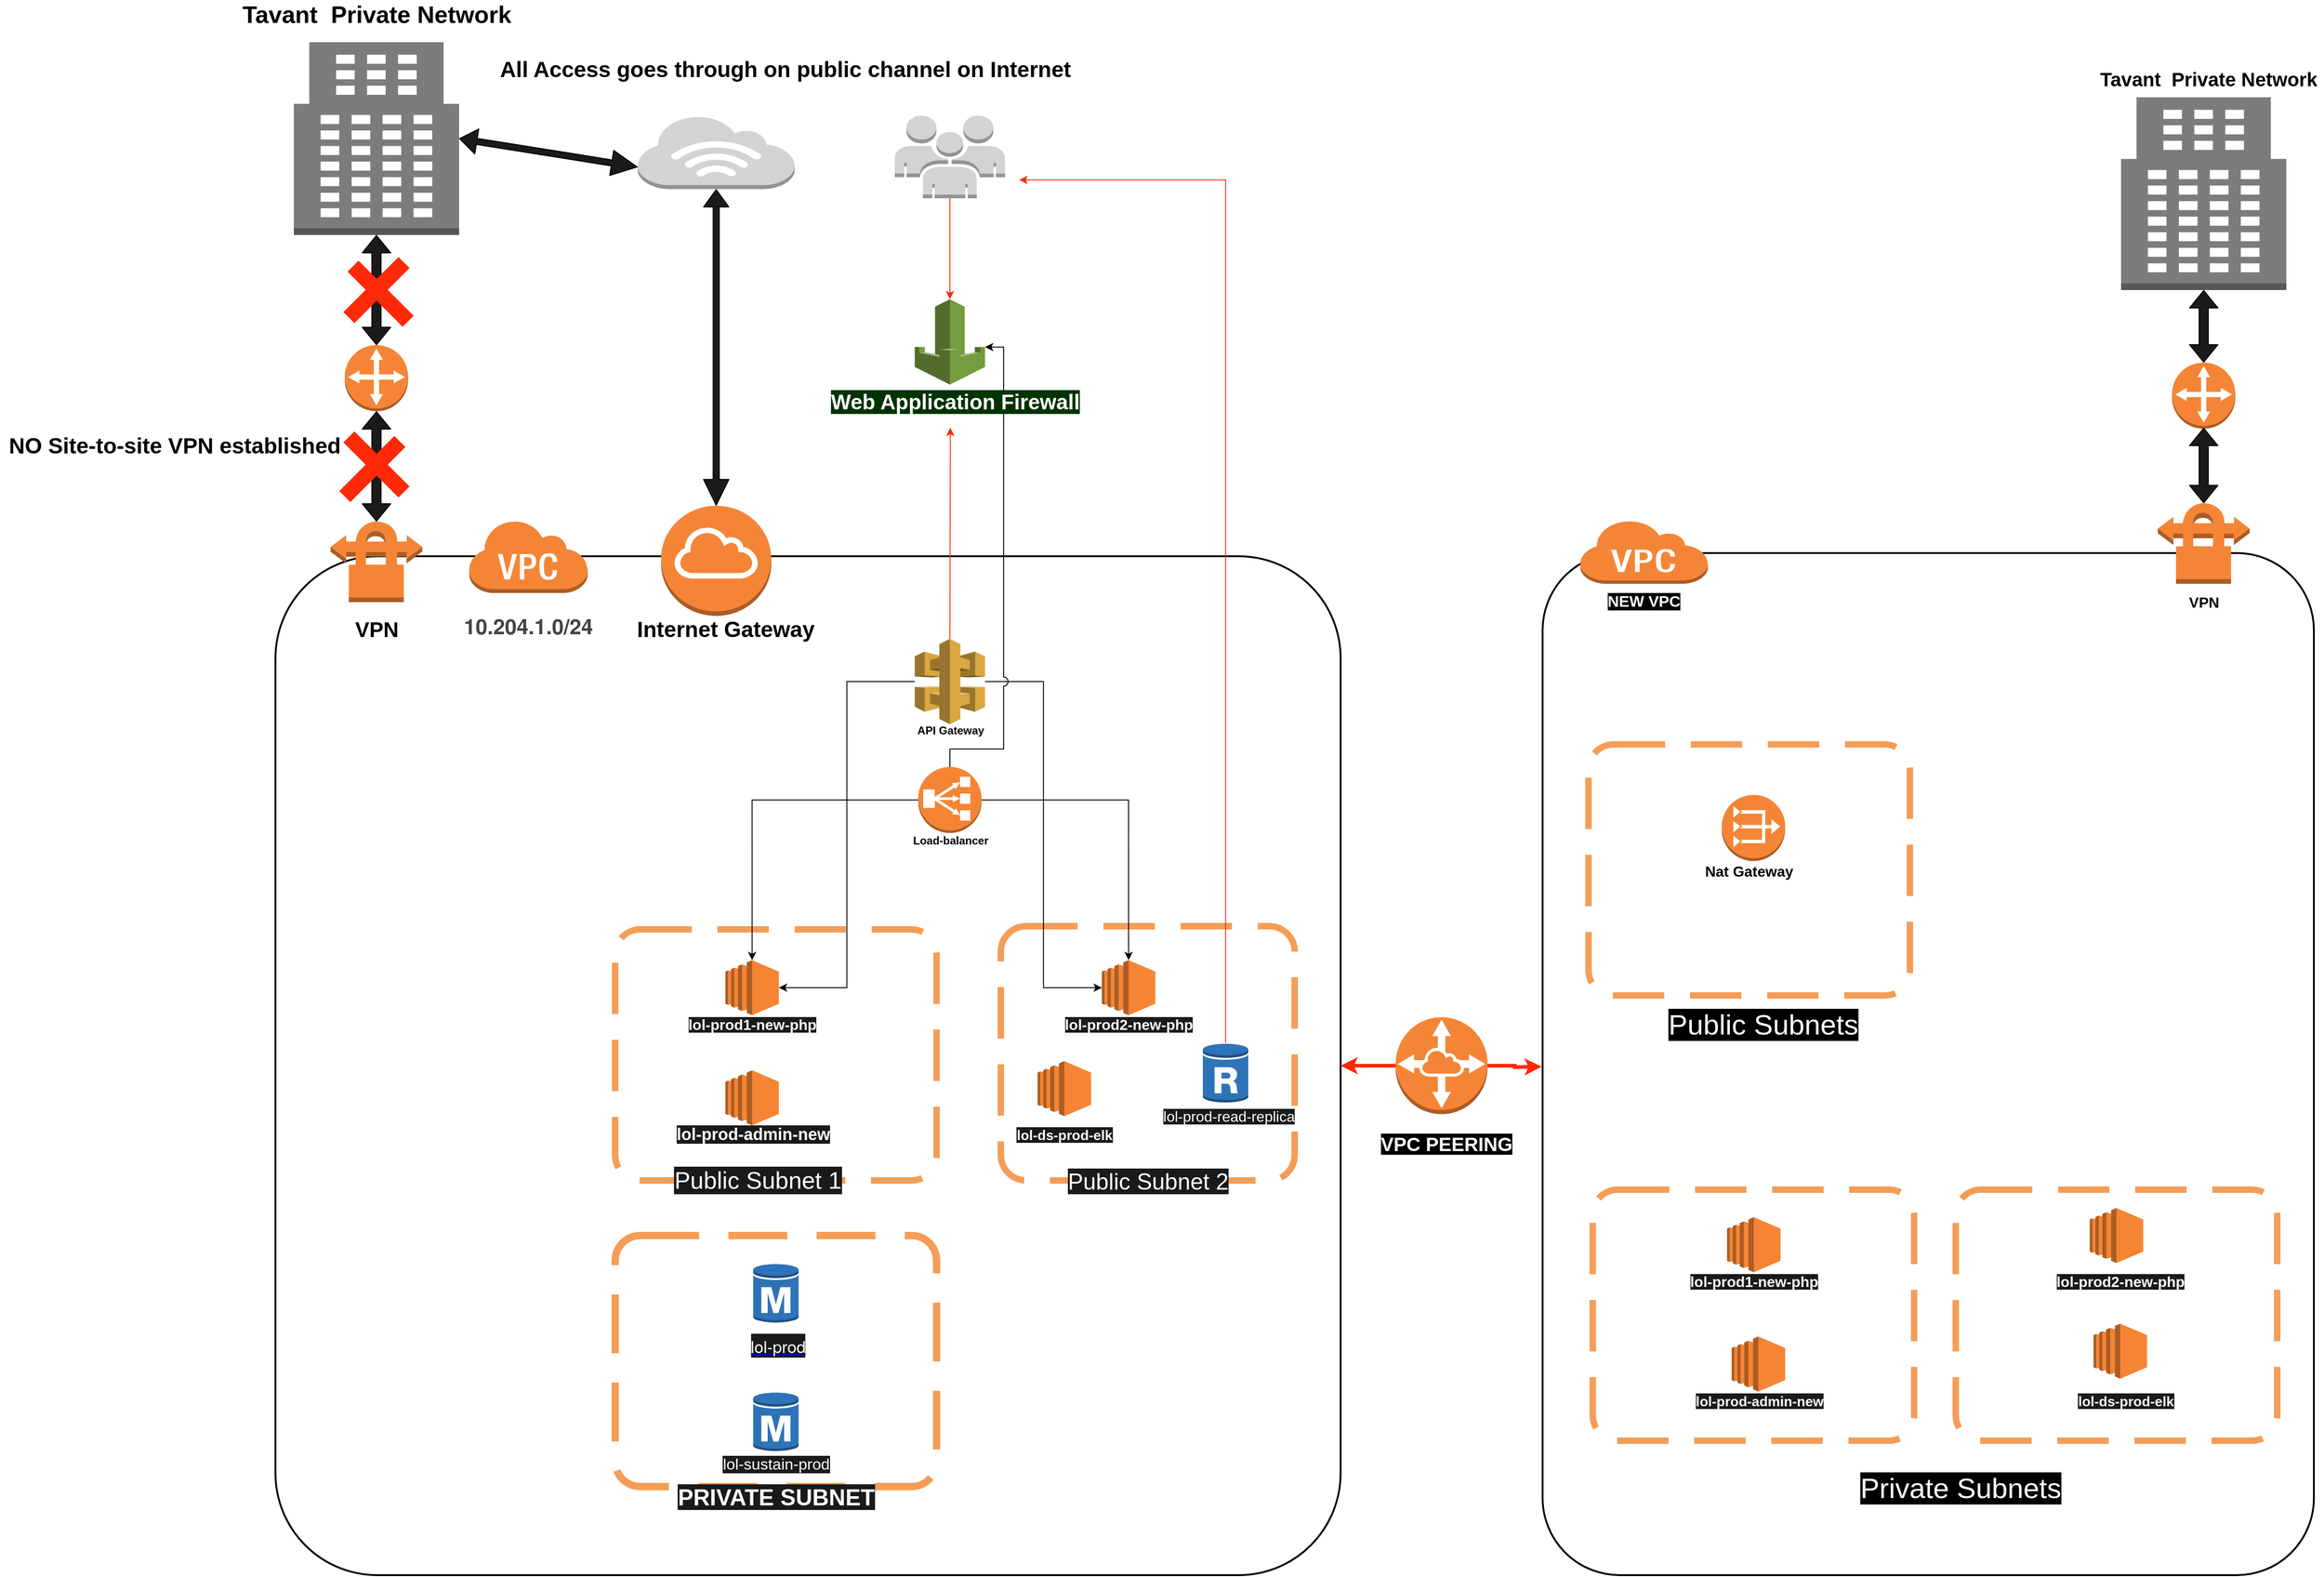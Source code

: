 <mxfile version="12.5.5" type="github">
  <diagram id="VizhE4WXQ0yg8m409w3I" name="Page-1">
    <mxGraphModel dx="4098" dy="2756" grid="1" gridSize="10" guides="1" tooltips="1" connect="1" arrows="1" fold="1" page="1" pageScale="1" pageWidth="850" pageHeight="1100" math="0" shadow="0">
      <root>
        <mxCell id="0"/>
        <mxCell id="1" parent="0"/>
        <mxCell id="-mTtcIy8Ia6xsH1GECDK-1" value="" style="rounded=1;arcSize=10;fillColor=none;gradientColor=none;strokeWidth=2;" parent="1" vertex="1">
          <mxGeometry x="-330" y="-240" width="1160" height="1110" as="geometry"/>
        </mxCell>
        <mxCell id="-mTtcIy8Ia6xsH1GECDK-21" value="" style="rounded=1;arcSize=10;dashed=1;strokeColor=#F59D56;fillColor=none;gradientColor=none;dashPattern=8 4;strokeWidth=8;" parent="1" vertex="1">
          <mxGeometry x="40" y="500" width="350" height="273.5" as="geometry"/>
        </mxCell>
        <mxCell id="-mTtcIy8Ia6xsH1GECDK-2" value="" style="rounded=1;arcSize=10;dashed=1;strokeColor=#F59D56;fillColor=none;gradientColor=none;dashPattern=8 4;strokeWidth=7;" parent="1" vertex="1">
          <mxGeometry x="40" y="166.5" width="350" height="273.5" as="geometry"/>
        </mxCell>
        <mxCell id="-mTtcIy8Ia6xsH1GECDK-3" value="" style="rounded=1;arcSize=10;dashed=1;strokeColor=#F59D56;fillColor=none;gradientColor=none;dashPattern=8 4;strokeWidth=7;" parent="1" vertex="1">
          <mxGeometry x="460" y="163" width="320" height="277" as="geometry"/>
        </mxCell>
        <mxCell id="-mTtcIy8Ia6xsH1GECDK-6" value="" style="outlineConnect=0;dashed=0;verticalLabelPosition=bottom;verticalAlign=top;align=center;html=1;shape=mxgraph.aws3.rds_db_instance;fillColor=#2E73B8;gradientColor=none;" parent="1" vertex="1">
          <mxGeometry x="190.25" y="530" width="49.5" height="66" as="geometry"/>
        </mxCell>
        <mxCell id="-mTtcIy8Ia6xsH1GECDK-11" value="&lt;font style=&quot;background-color: rgb(26 , 26 , 26) ; font-size: 26px&quot; color=&quot;#ffffff&quot;&gt;Public Subnet 1&lt;/font&gt;" style="text;html=1;align=center;verticalAlign=middle;resizable=0;points=[];autosize=1;" parent="1" vertex="1">
          <mxGeometry x="95" y="430" width="200" height="20" as="geometry"/>
        </mxCell>
        <mxCell id="-mTtcIy8Ia6xsH1GECDK-12" value="&lt;font style=&quot;background-color: rgb(26 , 26 , 26) ; font-size: 25px&quot; color=&quot;#ffffff&quot;&gt;Public Subnet 2&lt;/font&gt;" style="text;html=1;align=center;verticalAlign=middle;resizable=0;points=[];autosize=1;" parent="1" vertex="1">
          <mxGeometry x="525" y="430" width="190" height="20" as="geometry"/>
        </mxCell>
        <mxCell id="-mTtcIy8Ia6xsH1GECDK-13" value="" style="outlineConnect=0;dashed=0;verticalLabelPosition=bottom;verticalAlign=top;align=center;html=1;shape=mxgraph.aws3.ec2;fillColor=#F58534;gradientColor=none;" parent="1" vertex="1">
          <mxGeometry x="160" y="320" width="58.25" height="60" as="geometry"/>
        </mxCell>
        <mxCell id="-mTtcIy8Ia6xsH1GECDK-14" value="" style="outlineConnect=0;dashed=0;verticalLabelPosition=bottom;verticalAlign=top;align=center;html=1;shape=mxgraph.aws3.ec2;fillColor=#F58534;gradientColor=none;" parent="1" vertex="1">
          <mxGeometry x="160" y="200" width="58.25" height="60" as="geometry"/>
        </mxCell>
        <mxCell id="-mTtcIy8Ia6xsH1GECDK-15" value="" style="outlineConnect=0;dashed=0;verticalLabelPosition=bottom;verticalAlign=top;align=center;html=1;shape=mxgraph.aws3.ec2;fillColor=#F58534;gradientColor=none;" parent="1" vertex="1">
          <mxGeometry x="500" y="310" width="58.25" height="60" as="geometry"/>
        </mxCell>
        <mxCell id="-mTtcIy8Ia6xsH1GECDK-16" value="" style="outlineConnect=0;dashed=0;verticalLabelPosition=bottom;verticalAlign=top;align=center;html=1;shape=mxgraph.aws3.ec2;fillColor=#F58534;gradientColor=none;" parent="1" vertex="1">
          <mxGeometry x="570" y="200" width="58.25" height="60" as="geometry"/>
        </mxCell>
        <mxCell id="-mTtcIy8Ia6xsH1GECDK-17" value="&lt;b&gt;&lt;font style=&quot;font-size: 15px ; background-color: rgb(26 , 26 , 26)&quot; color=&quot;#ffffff&quot;&gt;lol-ds-prod-elk&lt;/font&gt;&lt;/b&gt;" style="text;html=1;align=center;verticalAlign=middle;resizable=0;points=[];autosize=1;" parent="1" vertex="1">
          <mxGeometry x="469.13" y="380" width="120" height="20" as="geometry"/>
        </mxCell>
        <mxCell id="-mTtcIy8Ia6xsH1GECDK-18" value="&lt;b&gt;&lt;font style=&quot;background-color: rgb(26 , 26 , 26) ; font-size: 18px&quot; color=&quot;#ffffff&quot;&gt;lol-prod-admin-new&lt;/font&gt;&lt;/b&gt;" style="text;html=1;align=center;verticalAlign=middle;resizable=0;points=[];autosize=1;" parent="1" vertex="1">
          <mxGeometry x="100" y="380" width="180" height="20" as="geometry"/>
        </mxCell>
        <mxCell id="-mTtcIy8Ia6xsH1GECDK-19" value="&lt;b&gt;&lt;font style=&quot;font-size: 16px ; background-color: rgb(26 , 26 , 26)&quot; color=&quot;#ffffff&quot;&gt;lol-prod1-new-php&lt;/font&gt;&lt;/b&gt;" style="text;html=1;align=center;verticalAlign=middle;resizable=0;points=[];autosize=1;" parent="1" vertex="1">
          <mxGeometry x="109.13" y="260" width="160" height="20" as="geometry"/>
        </mxCell>
        <mxCell id="-mTtcIy8Ia6xsH1GECDK-20" value="&lt;b&gt;&lt;font style=&quot;font-size: 16px ; background-color: rgb(26 , 26 , 26)&quot; color=&quot;#ffffff&quot;&gt;lol-prod2-new-php&lt;/font&gt;&lt;/b&gt;" style="text;html=1;align=center;verticalAlign=middle;resizable=0;points=[];autosize=1;" parent="1" vertex="1">
          <mxGeometry x="519.12" y="260" width="160" height="20" as="geometry"/>
        </mxCell>
        <mxCell id="-mTtcIy8Ia6xsH1GECDK-22" value="" style="outlineConnect=0;dashed=0;verticalLabelPosition=bottom;verticalAlign=top;align=center;html=1;shape=mxgraph.aws3.rds_db_instance;fillColor=#2E73B8;gradientColor=none;" parent="1" vertex="1">
          <mxGeometry x="190.25" y="670" width="49.5" height="66" as="geometry"/>
        </mxCell>
        <mxCell id="-mTtcIy8Ia6xsH1GECDK-81" style="edgeStyle=orthogonalEdgeStyle;rounded=0;jumpStyle=arc;jumpSize=10;orthogonalLoop=1;jettySize=auto;html=1;strokeColor=#FF2908;strokeWidth=1;fillColor=#1A1A1A;" parent="1" source="-mTtcIy8Ia6xsH1GECDK-23" edge="1">
          <mxGeometry relative="1" as="geometry">
            <mxPoint x="480" y="-650" as="targetPoint"/>
            <Array as="points">
              <mxPoint x="705" y="-650"/>
              <mxPoint x="480" y="-650"/>
            </Array>
          </mxGeometry>
        </mxCell>
        <mxCell id="-mTtcIy8Ia6xsH1GECDK-23" value="" style="outlineConnect=0;dashed=0;verticalLabelPosition=bottom;verticalAlign=top;align=center;html=1;shape=mxgraph.aws3.rds_db_instance_read_replica;fillColor=#2E73B8;gradientColor=none;" parent="1" vertex="1">
          <mxGeometry x="680" y="290" width="49.5" height="66" as="geometry"/>
        </mxCell>
        <mxCell id="-mTtcIy8Ia6xsH1GECDK-30" style="edgeStyle=orthogonalEdgeStyle;rounded=0;orthogonalLoop=1;jettySize=auto;html=1;entryX=1;entryY=0.5;entryDx=0;entryDy=0;entryPerimeter=0;" parent="1" source="-mTtcIy8Ia6xsH1GECDK-24" target="-mTtcIy8Ia6xsH1GECDK-14" edge="1">
          <mxGeometry relative="1" as="geometry"/>
        </mxCell>
        <mxCell id="-mTtcIy8Ia6xsH1GECDK-31" style="edgeStyle=orthogonalEdgeStyle;rounded=0;orthogonalLoop=1;jettySize=auto;html=1;entryX=0;entryY=0.5;entryDx=0;entryDy=0;entryPerimeter=0;jumpStyle=arc;jumpSize=10;" parent="1" source="-mTtcIy8Ia6xsH1GECDK-24" target="-mTtcIy8Ia6xsH1GECDK-16" edge="1">
          <mxGeometry relative="1" as="geometry"/>
        </mxCell>
        <mxCell id="-mTtcIy8Ia6xsH1GECDK-104" style="edgeStyle=orthogonalEdgeStyle;rounded=0;jumpStyle=arc;jumpSize=10;orthogonalLoop=1;jettySize=auto;html=1;strokeColor=#FF2908;strokeWidth=1;fillColor=#1A1A1A;" parent="1" source="-mTtcIy8Ia6xsH1GECDK-24" edge="1">
          <mxGeometry relative="1" as="geometry">
            <mxPoint x="405" y="-380" as="targetPoint"/>
          </mxGeometry>
        </mxCell>
        <mxCell id="-mTtcIy8Ia6xsH1GECDK-24" value="" style="outlineConnect=0;dashed=0;verticalLabelPosition=bottom;verticalAlign=top;align=center;html=1;shape=mxgraph.aws3.api_gateway;fillColor=#D9A741;gradientColor=none;" parent="1" vertex="1">
          <mxGeometry x="366.25" y="-150" width="76.5" height="93" as="geometry"/>
        </mxCell>
        <mxCell id="-mTtcIy8Ia6xsH1GECDK-28" style="edgeStyle=orthogonalEdgeStyle;rounded=0;orthogonalLoop=1;jettySize=auto;html=1;entryX=0.5;entryY=0;entryDx=0;entryDy=0;entryPerimeter=0;" parent="1" source="-mTtcIy8Ia6xsH1GECDK-26" target="-mTtcIy8Ia6xsH1GECDK-16" edge="1">
          <mxGeometry relative="1" as="geometry"/>
        </mxCell>
        <mxCell id="-mTtcIy8Ia6xsH1GECDK-29" style="edgeStyle=orthogonalEdgeStyle;rounded=0;orthogonalLoop=1;jettySize=auto;html=1;entryX=0.5;entryY=0;entryDx=0;entryDy=0;entryPerimeter=0;" parent="1" source="-mTtcIy8Ia6xsH1GECDK-26" target="-mTtcIy8Ia6xsH1GECDK-14" edge="1">
          <mxGeometry relative="1" as="geometry"/>
        </mxCell>
        <mxCell id="-mTtcIy8Ia6xsH1GECDK-33" style="edgeStyle=orthogonalEdgeStyle;rounded=0;jumpStyle=arc;jumpSize=10;orthogonalLoop=1;jettySize=auto;html=1;entryX=1;entryY=0.56;entryDx=0;entryDy=0;entryPerimeter=0;" parent="1" source="-mTtcIy8Ia6xsH1GECDK-26" target="-mTtcIy8Ia6xsH1GECDK-102" edge="1">
          <mxGeometry relative="1" as="geometry">
            <mxPoint x="470" y="-380" as="targetPoint"/>
            <Array as="points">
              <mxPoint x="405" y="-30"/>
              <mxPoint x="463" y="-30"/>
              <mxPoint x="463" y="-468"/>
            </Array>
          </mxGeometry>
        </mxCell>
        <mxCell id="-mTtcIy8Ia6xsH1GECDK-26" value="" style="outlineConnect=0;dashed=0;verticalLabelPosition=bottom;verticalAlign=top;align=center;html=1;shape=mxgraph.aws3.classic_load_balancer;fillColor=#F58534;gradientColor=none;" parent="1" vertex="1">
          <mxGeometry x="370" y="-10.5" width="69" height="72" as="geometry"/>
        </mxCell>
        <mxCell id="-mTtcIy8Ia6xsH1GECDK-105" style="edgeStyle=orthogonalEdgeStyle;rounded=0;jumpStyle=arc;jumpSize=10;orthogonalLoop=1;jettySize=auto;html=1;entryX=0.5;entryY=0;entryDx=0;entryDy=0;entryPerimeter=0;strokeColor=#FF2908;strokeWidth=1;fillColor=#1A1A1A;" parent="1" source="-mTtcIy8Ia6xsH1GECDK-36" target="-mTtcIy8Ia6xsH1GECDK-102" edge="1">
          <mxGeometry relative="1" as="geometry"/>
        </mxCell>
        <mxCell id="-mTtcIy8Ia6xsH1GECDK-36" value="" style="outlineConnect=0;dashed=0;verticalLabelPosition=bottom;verticalAlign=top;align=center;html=1;shape=mxgraph.aws3.users;fillColor=#D2D3D3;gradientColor=none;" parent="1" vertex="1">
          <mxGeometry x="344.5" y="-720" width="120" height="90" as="geometry"/>
        </mxCell>
        <mxCell id="-mTtcIy8Ia6xsH1GECDK-37" value="&lt;b&gt;API Gateway&lt;/b&gt;" style="text;html=1;align=center;verticalAlign=middle;resizable=0;points=[];autosize=1;" parent="1" vertex="1">
          <mxGeometry x="359.5" y="-60" width="90" height="20" as="geometry"/>
        </mxCell>
        <mxCell id="-mTtcIy8Ia6xsH1GECDK-38" value="&lt;b&gt;Load-balancer&lt;/b&gt;" style="text;html=1;align=center;verticalAlign=middle;resizable=0;points=[];autosize=1;" parent="1" vertex="1">
          <mxGeometry x="354.5" y="60" width="100" height="20" as="geometry"/>
        </mxCell>
        <mxCell id="-mTtcIy8Ia6xsH1GECDK-41" value="" style="outlineConnect=0;dashed=0;verticalLabelPosition=bottom;verticalAlign=top;align=center;html=1;shape=mxgraph.aws3.office_building;fillColor=#7D7C7C;gradientColor=none;" parent="1" vertex="1">
          <mxGeometry x="-310" y="-800" width="180" height="210" as="geometry"/>
        </mxCell>
        <mxCell id="-mTtcIy8Ia6xsH1GECDK-42" value="&lt;font size=&quot;1&quot;&gt;&lt;b style=&quot;font-size: 26px&quot;&gt;Tavant&amp;nbsp; Private Network&lt;/b&gt;&lt;/font&gt;" style="text;html=1;align=center;verticalAlign=middle;resizable=0;points=[];autosize=1;" parent="1" vertex="1">
          <mxGeometry x="-375" y="-845" width="310" height="30" as="geometry"/>
        </mxCell>
        <mxCell id="-mTtcIy8Ia6xsH1GECDK-43" value="" style="outlineConnect=0;dashed=0;verticalLabelPosition=bottom;verticalAlign=top;align=center;html=1;shape=mxgraph.aws3.vpn_connection;fillColor=#F58536;gradientColor=none;" parent="1" vertex="1">
          <mxGeometry x="-270" y="-280" width="100" height="90" as="geometry"/>
        </mxCell>
        <mxCell id="-mTtcIy8Ia6xsH1GECDK-44" value="" style="shape=flexArrow;endArrow=classic;startArrow=classic;html=1;entryX=0.5;entryY=0.025;entryDx=0;entryDy=0;entryPerimeter=0;fillColor=#1A1A1A;" parent="1" source="-mTtcIy8Ia6xsH1GECDK-56" target="-mTtcIy8Ia6xsH1GECDK-43" edge="1">
          <mxGeometry width="50" height="50" relative="1" as="geometry">
            <mxPoint x="-220" y="-440" as="sourcePoint"/>
            <mxPoint x="-330" y="-430" as="targetPoint"/>
          </mxGeometry>
        </mxCell>
        <mxCell id="-mTtcIy8Ia6xsH1GECDK-45" value="" style="endArrow=none;html=1;strokeColor=#FF2908;strokeWidth=17;" parent="1" edge="1">
          <mxGeometry width="50" height="50" relative="1" as="geometry">
            <mxPoint x="-254.5" y="-305" as="sourcePoint"/>
            <mxPoint x="-194.5" y="-365" as="targetPoint"/>
          </mxGeometry>
        </mxCell>
        <mxCell id="-mTtcIy8Ia6xsH1GECDK-46" value="" style="endArrow=none;html=1;strokeColor=#FF2908;strokeWidth=17;" parent="1" edge="1">
          <mxGeometry width="50" height="50" relative="1" as="geometry">
            <mxPoint x="-250" y="-370" as="sourcePoint"/>
            <mxPoint x="-190" y="-310" as="targetPoint"/>
          </mxGeometry>
        </mxCell>
        <mxCell id="-mTtcIy8Ia6xsH1GECDK-47" value="" style="outlineConnect=0;dashed=0;verticalLabelPosition=bottom;verticalAlign=top;align=center;html=1;shape=mxgraph.aws3.internet_gateway;fillColor=#F58536;gradientColor=none;" parent="1" vertex="1">
          <mxGeometry x="90" y="-295" width="120" height="120" as="geometry"/>
        </mxCell>
        <mxCell id="-mTtcIy8Ia6xsH1GECDK-48" value="" style="outlineConnect=0;dashed=0;verticalLabelPosition=bottom;verticalAlign=top;align=center;html=1;shape=mxgraph.aws3.internet_3;fillColor=#D2D3D3;gradientColor=none;" parent="1" vertex="1">
          <mxGeometry x="64.56" y="-720" width="170.87" height="80" as="geometry"/>
        </mxCell>
        <mxCell id="-mTtcIy8Ia6xsH1GECDK-49" value="" style="shape=flexArrow;endArrow=classic;startArrow=classic;html=1;entryX=0;entryY=0.7;entryDx=0;entryDy=0;entryPerimeter=0;fillColor=#1A1A1A;width=6.667;endSize=9.083;exitX=1;exitY=0.5;exitDx=0;exitDy=0;exitPerimeter=0;" parent="1" source="-mTtcIy8Ia6xsH1GECDK-41" target="-mTtcIy8Ia6xsH1GECDK-48" edge="1">
          <mxGeometry width="50" height="50" relative="1" as="geometry">
            <mxPoint x="-10" y="-631.33" as="sourcePoint"/>
            <mxPoint x="-10" y="-469.08" as="targetPoint"/>
          </mxGeometry>
        </mxCell>
        <mxCell id="-mTtcIy8Ia6xsH1GECDK-50" value="" style="shape=flexArrow;endArrow=classic;startArrow=classic;html=1;entryX=0.5;entryY=0;entryDx=0;entryDy=0;entryPerimeter=0;fillColor=#1A1A1A;width=6.667;endSize=9.083;exitX=0.5;exitY=1;exitDx=0;exitDy=0;exitPerimeter=0;" parent="1" source="-mTtcIy8Ia6xsH1GECDK-48" target="-mTtcIy8Ia6xsH1GECDK-47" edge="1">
          <mxGeometry width="50" height="50" relative="1" as="geometry">
            <mxPoint x="-100" y="-350" as="sourcePoint"/>
            <mxPoint x="150.75" y="-347.2" as="targetPoint"/>
          </mxGeometry>
        </mxCell>
        <mxCell id="-mTtcIy8Ia6xsH1GECDK-51" value="&lt;b&gt;&lt;font style=&quot;font-size: 24px&quot;&gt;NO Site-to-site VPN established&lt;/font&gt;&lt;/b&gt;" style="text;html=1;align=center;verticalAlign=middle;resizable=0;points=[];autosize=1;" parent="1" vertex="1">
          <mxGeometry x="-630" y="-370" width="380" height="20" as="geometry"/>
        </mxCell>
        <mxCell id="-mTtcIy8Ia6xsH1GECDK-52" value="&lt;b&gt;&lt;font style=&quot;font-size: 24px&quot;&gt;All Access goes through on public channel on Internet&lt;/font&gt;&lt;/b&gt;" style="text;html=1;align=center;verticalAlign=middle;resizable=0;points=[];autosize=1;" parent="1" vertex="1">
          <mxGeometry x="-95" y="-780" width="640" height="20" as="geometry"/>
        </mxCell>
        <mxCell id="-mTtcIy8Ia6xsH1GECDK-55" value="&lt;b&gt;&lt;font style=&quot;font-size: 24px&quot;&gt;Internet Gateway&lt;/font&gt;&lt;/b&gt;" style="text;html=1;align=center;verticalAlign=middle;resizable=0;points=[];autosize=1;" parent="1" vertex="1">
          <mxGeometry x="55" y="-170" width="210" height="20" as="geometry"/>
        </mxCell>
        <mxCell id="-mTtcIy8Ia6xsH1GECDK-56" value="" style="outlineConnect=0;dashed=0;verticalLabelPosition=bottom;verticalAlign=top;align=center;html=1;shape=mxgraph.aws3.customer_gateway;fillColor=#F58536;gradientColor=none;" parent="1" vertex="1">
          <mxGeometry x="-254.5" y="-470" width="69" height="72" as="geometry"/>
        </mxCell>
        <mxCell id="-mTtcIy8Ia6xsH1GECDK-57" value="&lt;b&gt;&lt;font style=&quot;font-size: 23px&quot;&gt;VPN&lt;/font&gt;&lt;/b&gt;" style="text;html=1;align=center;verticalAlign=middle;resizable=0;points=[];autosize=1;" parent="1" vertex="1">
          <mxGeometry x="-250" y="-170" width="60" height="20" as="geometry"/>
        </mxCell>
        <mxCell id="-mTtcIy8Ia6xsH1GECDK-58" value="" style="shape=flexArrow;endArrow=classic;startArrow=classic;html=1;entryX=0.5;entryY=0;entryDx=0;entryDy=0;entryPerimeter=0;fillColor=#1A1A1A;exitX=0.5;exitY=1;exitDx=0;exitDy=0;exitPerimeter=0;" parent="1" source="-mTtcIy8Ia6xsH1GECDK-41" target="-mTtcIy8Ia6xsH1GECDK-56" edge="1">
          <mxGeometry width="50" height="50" relative="1" as="geometry">
            <mxPoint x="-220.83" y="-762.25" as="sourcePoint"/>
            <mxPoint x="-220.83" y="-600" as="targetPoint"/>
          </mxGeometry>
        </mxCell>
        <mxCell id="-mTtcIy8Ia6xsH1GECDK-59" value="" style="endArrow=none;html=1;strokeColor=#FF2908;strokeWidth=17;" parent="1" edge="1">
          <mxGeometry width="50" height="50" relative="1" as="geometry">
            <mxPoint x="-250" y="-500" as="sourcePoint"/>
            <mxPoint x="-190" y="-560" as="targetPoint"/>
          </mxGeometry>
        </mxCell>
        <mxCell id="-mTtcIy8Ia6xsH1GECDK-60" value="" style="endArrow=none;html=1;strokeColor=#FF2908;strokeWidth=17;" parent="1" edge="1">
          <mxGeometry width="50" height="50" relative="1" as="geometry">
            <mxPoint x="-245.5" y="-556" as="sourcePoint"/>
            <mxPoint x="-185.5" y="-496" as="targetPoint"/>
          </mxGeometry>
        </mxCell>
        <mxCell id="-mTtcIy8Ia6xsH1GECDK-63" value="" style="dashed=0;html=1;shape=mxgraph.aws3.virtual_private_cloud;fillColor=#F58536;gradientColor=none;dashed=0;" parent="1" vertex="1">
          <mxGeometry x="-120" y="-280" width="130" height="80" as="geometry"/>
        </mxCell>
        <mxCell id="-mTtcIy8Ia6xsH1GECDK-65" value="&lt;a class=&quot;awsui-util-ml-m&quot; href=&quot;https://console.aws.amazon.com/rds/home?region=us-east-1#database:id=lol-prod;is-cluster=false&quot; style=&quot;border-radius: 2px ; padding: 0px ; cursor: pointer ; margin-left: 1.5rem ; font-family: &amp;#34;amazon ember&amp;#34; , &amp;#34;helvetica neue&amp;#34; , &amp;#34;roboto&amp;#34; , &amp;#34;arial&amp;#34; , sans-serif&quot;&gt;&lt;font color=&quot;#ffffff&quot; style=&quot;background-color: rgb(26 , 26 , 26) ; font-size: 18px&quot;&gt;lol-prod&lt;/font&gt;&lt;/a&gt;" style="text;html=1;align=center;verticalAlign=middle;resizable=0;points=[];autosize=1;" parent="1" vertex="1">
          <mxGeometry x="155" y="610" width="100" height="20" as="geometry"/>
        </mxCell>
        <mxCell id="-mTtcIy8Ia6xsH1GECDK-66" value="&lt;font color=&quot;#ffffff&quot; style=&quot;background-color: rgb(26 , 26 , 26) ; font-size: 17px&quot;&gt;lol-sustain-prod&lt;/font&gt;" style="text;html=1;align=center;verticalAlign=middle;resizable=0;points=[];autosize=1;" parent="1" vertex="1">
          <mxGeometry x="150" y="740" width="130" height="20" as="geometry"/>
        </mxCell>
        <mxCell id="-mTtcIy8Ia6xsH1GECDK-67" value="&lt;font style=&quot;background-color: rgb(26 , 26 , 26) ; font-size: 16px&quot; color=&quot;#ffffff&quot;&gt;lol-prod-read-replica&lt;/font&gt;" style="text;html=1;align=center;verticalAlign=middle;resizable=0;points=[];autosize=1;" parent="1" vertex="1">
          <mxGeometry x="628.25" y="360" width="160" height="20" as="geometry"/>
        </mxCell>
        <mxCell id="-mTtcIy8Ia6xsH1GECDK-68" value="" style="rounded=1;arcSize=10;dashed=0;fillColor=none;gradientColor=none;strokeWidth=2;" parent="1" vertex="1">
          <mxGeometry x="1050" y="-243.5" width="840" height="1113.5" as="geometry"/>
        </mxCell>
        <mxCell id="-mTtcIy8Ia6xsH1GECDK-69" value="" style="dashed=0;html=1;shape=mxgraph.aws3.virtual_private_cloud;fillColor=#F58536;gradientColor=none;dashed=0;" parent="1" vertex="1">
          <mxGeometry x="1090" y="-280" width="140" height="70" as="geometry"/>
        </mxCell>
        <mxCell id="-mTtcIy8Ia6xsH1GECDK-72" style="edgeStyle=orthogonalEdgeStyle;rounded=0;jumpStyle=arc;jumpSize=10;orthogonalLoop=1;jettySize=auto;html=1;strokeColor=#FF2908;strokeWidth=4;fillColor=#1A1A1A;" parent="1" source="-mTtcIy8Ia6xsH1GECDK-70" target="-mTtcIy8Ia6xsH1GECDK-1" edge="1">
          <mxGeometry relative="1" as="geometry"/>
        </mxCell>
        <mxCell id="-mTtcIy8Ia6xsH1GECDK-74" value="" style="edgeStyle=orthogonalEdgeStyle;rounded=0;jumpStyle=arc;jumpSize=10;orthogonalLoop=1;jettySize=auto;html=1;strokeColor=#FF2908;strokeWidth=4;fillColor=#1A1A1A;" parent="1" source="-mTtcIy8Ia6xsH1GECDK-70" edge="1">
          <mxGeometry relative="1" as="geometry">
            <mxPoint x="1049" y="316" as="targetPoint"/>
          </mxGeometry>
        </mxCell>
        <mxCell id="-mTtcIy8Ia6xsH1GECDK-70" value="" style="outlineConnect=0;dashed=0;verticalLabelPosition=bottom;verticalAlign=top;align=center;html=1;shape=mxgraph.aws3.vpc_peering;fillColor=#F58536;gradientColor=none;" parent="1" vertex="1">
          <mxGeometry x="890" y="262.25" width="100" height="105.5" as="geometry"/>
        </mxCell>
        <mxCell id="-mTtcIy8Ia6xsH1GECDK-76" value="&lt;b&gt;&lt;font style=&quot;font-size: 21px ; background-color: rgb(0 , 0 , 0)&quot; color=&quot;#ffffff&quot;&gt;VPC PEERING&lt;/font&gt;&lt;/b&gt;" style="text;html=1;align=center;verticalAlign=middle;resizable=0;points=[];autosize=1;" parent="1" vertex="1">
          <mxGeometry x="865" y="390" width="160" height="20" as="geometry"/>
        </mxCell>
        <mxCell id="-mTtcIy8Ia6xsH1GECDK-78" value="" style="rounded=1;arcSize=10;dashed=1;strokeColor=#F59D56;fillColor=none;gradientColor=none;dashPattern=8 4;strokeWidth=7;" parent="1" vertex="1">
          <mxGeometry x="1104.63" y="450" width="350" height="273.5" as="geometry"/>
        </mxCell>
        <mxCell id="-mTtcIy8Ia6xsH1GECDK-79" value="" style="rounded=1;arcSize=10;dashed=1;strokeColor=#F59D56;fillColor=none;gradientColor=none;dashPattern=8 4;strokeWidth=7;" parent="1" vertex="1">
          <mxGeometry x="1500" y="450" width="350" height="273.5" as="geometry"/>
        </mxCell>
        <mxCell id="-mTtcIy8Ia6xsH1GECDK-80" value="&lt;b&gt;&lt;font style=&quot;background-color: rgb(26 , 26 , 26) ; font-size: 25px&quot; color=&quot;#ffffff&quot;&gt;PRIVATE SUBNET&lt;/font&gt;&lt;/b&gt;" style="text;html=1;align=center;verticalAlign=middle;resizable=0;points=[];autosize=1;" parent="1" vertex="1">
          <mxGeometry x="100" y="773.5" width="230" height="20" as="geometry"/>
        </mxCell>
        <mxCell id="-mTtcIy8Ia6xsH1GECDK-82" value="" style="outlineConnect=0;dashed=0;verticalLabelPosition=bottom;verticalAlign=top;align=center;html=1;shape=mxgraph.aws3.ec2;fillColor=#F58534;gradientColor=none;" parent="1" vertex="1">
          <mxGeometry x="1645.87" y="470" width="58.25" height="60" as="geometry"/>
        </mxCell>
        <mxCell id="-mTtcIy8Ia6xsH1GECDK-83" value="&lt;b&gt;&lt;font style=&quot;font-size: 16px ; background-color: rgb(26 , 26 , 26)&quot; color=&quot;#ffffff&quot;&gt;lol-prod2-new-php&lt;/font&gt;&lt;/b&gt;" style="text;html=1;align=center;verticalAlign=middle;resizable=0;points=[];autosize=1;" parent="1" vertex="1">
          <mxGeometry x="1599.13" y="540" width="160" height="20" as="geometry"/>
        </mxCell>
        <mxCell id="-mTtcIy8Ia6xsH1GECDK-85" value="" style="outlineConnect=0;dashed=0;verticalLabelPosition=bottom;verticalAlign=top;align=center;html=1;shape=mxgraph.aws3.ec2;fillColor=#F58534;gradientColor=none;" parent="1" vertex="1">
          <mxGeometry x="1250.88" y="480" width="58.25" height="60" as="geometry"/>
        </mxCell>
        <mxCell id="-mTtcIy8Ia6xsH1GECDK-86" value="&lt;b&gt;&lt;font style=&quot;font-size: 16px ; background-color: rgb(26 , 26 , 26)&quot; color=&quot;#ffffff&quot;&gt;lol-prod1-new-php&lt;/font&gt;&lt;/b&gt;" style="text;html=1;align=center;verticalAlign=middle;resizable=0;points=[];autosize=1;" parent="1" vertex="1">
          <mxGeometry x="1200" y="540" width="160" height="20" as="geometry"/>
        </mxCell>
        <mxCell id="-mTtcIy8Ia6xsH1GECDK-89" value="" style="outlineConnect=0;dashed=0;verticalLabelPosition=bottom;verticalAlign=top;align=center;html=1;shape=mxgraph.aws3.ec2;fillColor=#F58534;gradientColor=none;" parent="1" vertex="1">
          <mxGeometry x="1255.88" y="610" width="58.25" height="60" as="geometry"/>
        </mxCell>
        <mxCell id="-mTtcIy8Ia6xsH1GECDK-90" value="&lt;b&gt;&lt;font style=&quot;font-size: 15px ; background-color: rgb(26 , 26 , 26)&quot; color=&quot;#ffffff&quot;&gt;lol-prod-admin-new&lt;/font&gt;&lt;/b&gt;" style="text;html=1;align=center;verticalAlign=middle;resizable=0;points=[];autosize=1;" parent="1" vertex="1">
          <mxGeometry x="1210.88" y="670" width="150" height="20" as="geometry"/>
        </mxCell>
        <mxCell id="-mTtcIy8Ia6xsH1GECDK-91" value="" style="outlineConnect=0;dashed=0;verticalLabelPosition=bottom;verticalAlign=top;align=center;html=1;shape=mxgraph.aws3.ec2;fillColor=#F58534;gradientColor=none;" parent="1" vertex="1">
          <mxGeometry x="1650" y="596" width="58.25" height="60" as="geometry"/>
        </mxCell>
        <mxCell id="-mTtcIy8Ia6xsH1GECDK-92" value="&lt;b&gt;&lt;font style=&quot;font-size: 15px ; background-color: rgb(26 , 26 , 26)&quot; color=&quot;#ffffff&quot;&gt;lol-ds-prod-elk&lt;/font&gt;&lt;/b&gt;" style="text;html=1;align=center;verticalAlign=middle;resizable=0;points=[];autosize=1;" parent="1" vertex="1">
          <mxGeometry x="1625" y="670" width="120" height="20" as="geometry"/>
        </mxCell>
        <mxCell id="-mTtcIy8Ia6xsH1GECDK-95" value="" style="outlineConnect=0;dashed=0;verticalLabelPosition=bottom;verticalAlign=top;align=center;html=1;shape=mxgraph.aws3.office_building;fillColor=#7D7C7C;gradientColor=none;" parent="1" vertex="1">
          <mxGeometry x="1680" y="-740" width="180" height="210" as="geometry"/>
        </mxCell>
        <mxCell id="-mTtcIy8Ia6xsH1GECDK-96" value="" style="outlineConnect=0;dashed=0;verticalLabelPosition=bottom;verticalAlign=top;align=center;html=1;shape=mxgraph.aws3.vpn_connection;fillColor=#F58536;gradientColor=none;" parent="1" vertex="1">
          <mxGeometry x="1720" y="-300" width="100" height="90" as="geometry"/>
        </mxCell>
        <mxCell id="-mTtcIy8Ia6xsH1GECDK-97" value="" style="outlineConnect=0;dashed=0;verticalLabelPosition=bottom;verticalAlign=top;align=center;html=1;shape=mxgraph.aws3.customer_gateway;fillColor=#F58536;gradientColor=none;" parent="1" vertex="1">
          <mxGeometry x="1735.5" y="-451" width="69" height="72" as="geometry"/>
        </mxCell>
        <mxCell id="-mTtcIy8Ia6xsH1GECDK-98" value="" style="shape=flexArrow;endArrow=classic;startArrow=classic;html=1;entryX=0.5;entryY=0;entryDx=0;entryDy=0;entryPerimeter=0;fillColor=#1A1A1A;" parent="1" target="-mTtcIy8Ia6xsH1GECDK-97" edge="1">
          <mxGeometry width="50" height="50" relative="1" as="geometry">
            <mxPoint x="1770" y="-530" as="sourcePoint"/>
            <mxPoint x="1766.67" y="-550" as="targetPoint"/>
          </mxGeometry>
        </mxCell>
        <mxCell id="-mTtcIy8Ia6xsH1GECDK-99" value="" style="shape=flexArrow;endArrow=classic;startArrow=classic;html=1;fillColor=#1A1A1A;entryX=0.5;entryY=0.025;entryDx=0;entryDy=0;entryPerimeter=0;" parent="1" target="-mTtcIy8Ia6xsH1GECDK-96" edge="1">
          <mxGeometry width="50" height="50" relative="1" as="geometry">
            <mxPoint x="1770" y="-380" as="sourcePoint"/>
            <mxPoint x="1770" y="-310" as="targetPoint"/>
          </mxGeometry>
        </mxCell>
        <mxCell id="-mTtcIy8Ia6xsH1GECDK-102" value="" style="outlineConnect=0;dashed=0;verticalLabelPosition=bottom;verticalAlign=top;align=center;html=1;shape=mxgraph.aws3.waf;fillColor=#759C3E;gradientColor=none;" parent="1" vertex="1">
          <mxGeometry x="366.25" y="-520.0" width="76.5" height="93" as="geometry"/>
        </mxCell>
        <mxCell id="-mTtcIy8Ia6xsH1GECDK-106" value="&lt;h2&gt;&lt;font color=&quot;#ffffff&quot; style=&quot;background-color: rgb(0 , 51 , 0) ; font-size: 23px&quot;&gt;Web Application Firewall&lt;/font&gt;&lt;/h2&gt;" style="text;html=1;align=center;verticalAlign=middle;resizable=0;points=[];autosize=1;" parent="1" vertex="1">
          <mxGeometry x="265" y="-433" width="290" height="50" as="geometry"/>
        </mxCell>
        <mxCell id="-mTtcIy8Ia6xsH1GECDK-107" value="&lt;font size=&quot;1&quot;&gt;&lt;b style=&quot;font-size: 21px&quot;&gt;Tavant&amp;nbsp; Private Network&lt;/b&gt;&lt;/font&gt;" style="text;html=1;align=center;verticalAlign=middle;resizable=0;points=[];autosize=1;" parent="1" vertex="1">
          <mxGeometry x="1650" y="-770" width="250" height="20" as="geometry"/>
        </mxCell>
        <mxCell id="-mTtcIy8Ia6xsH1GECDK-108" value="&lt;font style=&quot;font-size: 17px ; background-color: rgb(0 , 0 , 0)&quot; color=&quot;#ffffff&quot;&gt;&lt;b&gt;NEW VPC&lt;/b&gt;&lt;/font&gt;" style="text;html=1;align=center;verticalAlign=middle;resizable=0;points=[];autosize=1;" parent="1" vertex="1">
          <mxGeometry x="1115" y="-200" width="90" height="20" as="geometry"/>
        </mxCell>
        <mxCell id="-mTtcIy8Ia6xsH1GECDK-109" value="&lt;b&gt;&lt;font style=&quot;font-size: 16px&quot;&gt;VPN&lt;/font&gt;&lt;/b&gt;" style="text;html=1;align=center;verticalAlign=middle;resizable=0;points=[];autosize=1;" parent="1" vertex="1">
          <mxGeometry x="1745" y="-200" width="50" height="20" as="geometry"/>
        </mxCell>
        <mxCell id="o3suvH9rmZ5uIlNekx2H-1" value="&lt;span style=&quot;color: rgb(68 , 68 , 68) ; font-family: &amp;#34;helvetica neue&amp;#34; , &amp;#34;roboto&amp;#34; , &amp;#34;arial&amp;#34; , sans-serif ; white-space: normal ; background-color: rgb(255 , 255 , 255)&quot;&gt;&lt;font style=&quot;font-size: 23px&quot;&gt;&lt;b&gt;10.204.1.0/24&lt;/b&gt;&lt;/font&gt;&lt;/span&gt;" style="text;html=1;align=center;verticalAlign=middle;resizable=0;points=[];autosize=1;" vertex="1" parent="1">
          <mxGeometry x="-135" y="-175" width="160" height="20" as="geometry"/>
        </mxCell>
        <mxCell id="o3suvH9rmZ5uIlNekx2H-2" value="&lt;font style=&quot;font-size: 31px ; background-color: rgb(0 , 0 , 0)&quot; color=&quot;#ffffff&quot;&gt;Private Subnets&lt;/font&gt;" style="text;html=1;align=center;verticalAlign=middle;resizable=0;points=[];autosize=1;" vertex="1" parent="1">
          <mxGeometry x="1390" y="760" width="230" height="30" as="geometry"/>
        </mxCell>
        <mxCell id="o3suvH9rmZ5uIlNekx2H-4" value="" style="outlineConnect=0;dashed=0;verticalLabelPosition=bottom;verticalAlign=top;align=center;html=1;shape=mxgraph.aws3.vpc_nat_gateway;fillColor=#F58536;gradientColor=none;strokeWidth=8;" vertex="1" parent="1">
          <mxGeometry x="1245.13" y="20" width="69" height="72" as="geometry"/>
        </mxCell>
        <mxCell id="o3suvH9rmZ5uIlNekx2H-5" value="Nat Gateway" style="rounded=1;arcSize=10;dashed=1;strokeColor=#F59D56;fillColor=none;gradientColor=none;dashPattern=8 4;strokeWidth=7;fontSize=16;fontStyle=1" vertex="1" parent="1">
          <mxGeometry x="1100" y="-35" width="350" height="273.5" as="geometry"/>
        </mxCell>
        <mxCell id="o3suvH9rmZ5uIlNekx2H-6" value="&lt;font style=&quot;font-size: 31px ; background-color: rgb(0 , 0 , 0)&quot; color=&quot;#ffffff&quot;&gt;Public Subnets&lt;/font&gt;" style="text;html=1;align=center;verticalAlign=middle;resizable=0;points=[];autosize=1;" vertex="1" parent="1">
          <mxGeometry x="1180" y="255" width="220" height="30" as="geometry"/>
        </mxCell>
      </root>
    </mxGraphModel>
  </diagram>
</mxfile>
